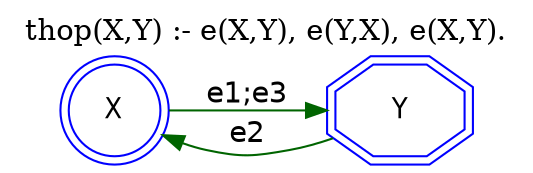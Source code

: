strict digraph G {
	graph [bb="0,0,225,67",
		label="thop(X,Y) :- e(X,Y), e(Y,X), e(X,Y).",
		labelloc=t,
		lheight=0.21,
		lp="112.5,55.5",
		lwidth=2.90,
		rankdir=LR
	];
	node [label="\N"];
	X	 [color=blue,
		fontname="Helvetica-Narrow",
		height=0.61111,
		pos="45.5,22",
		shape=doublecircle,
		style=solid,
		width=0.61111];
	Y	 [color=blue,
		fontname="Helvetica-Narrow",
		height=0.61111,
		pos="170.5,22",
		shape=doubleoctagon,
		style=solid,
		width=0.86111];
	X -> Y	 [color=darkgreen,
		fontname=helvetica,
		label="e1;e3",
		lp="103.5,29.5",
		pos="e,139.28,22 67.56,22 84.588,22 108.63,22 129.2,22"];
	Y -> X	 [color=darkgreen,
		fontname=helvetica,
		label=e2,
		lp="103.5,10.5",
		pos="e,64.812,10.713 143.55,9.5063 136.52,6.8198 128.85,4.3759 121.5,3 105.77,0.057594 101.11,-0.51859 85.5,3 81.755,3.8443 77.949,5.0822 \
74.248,6.528"];
}
